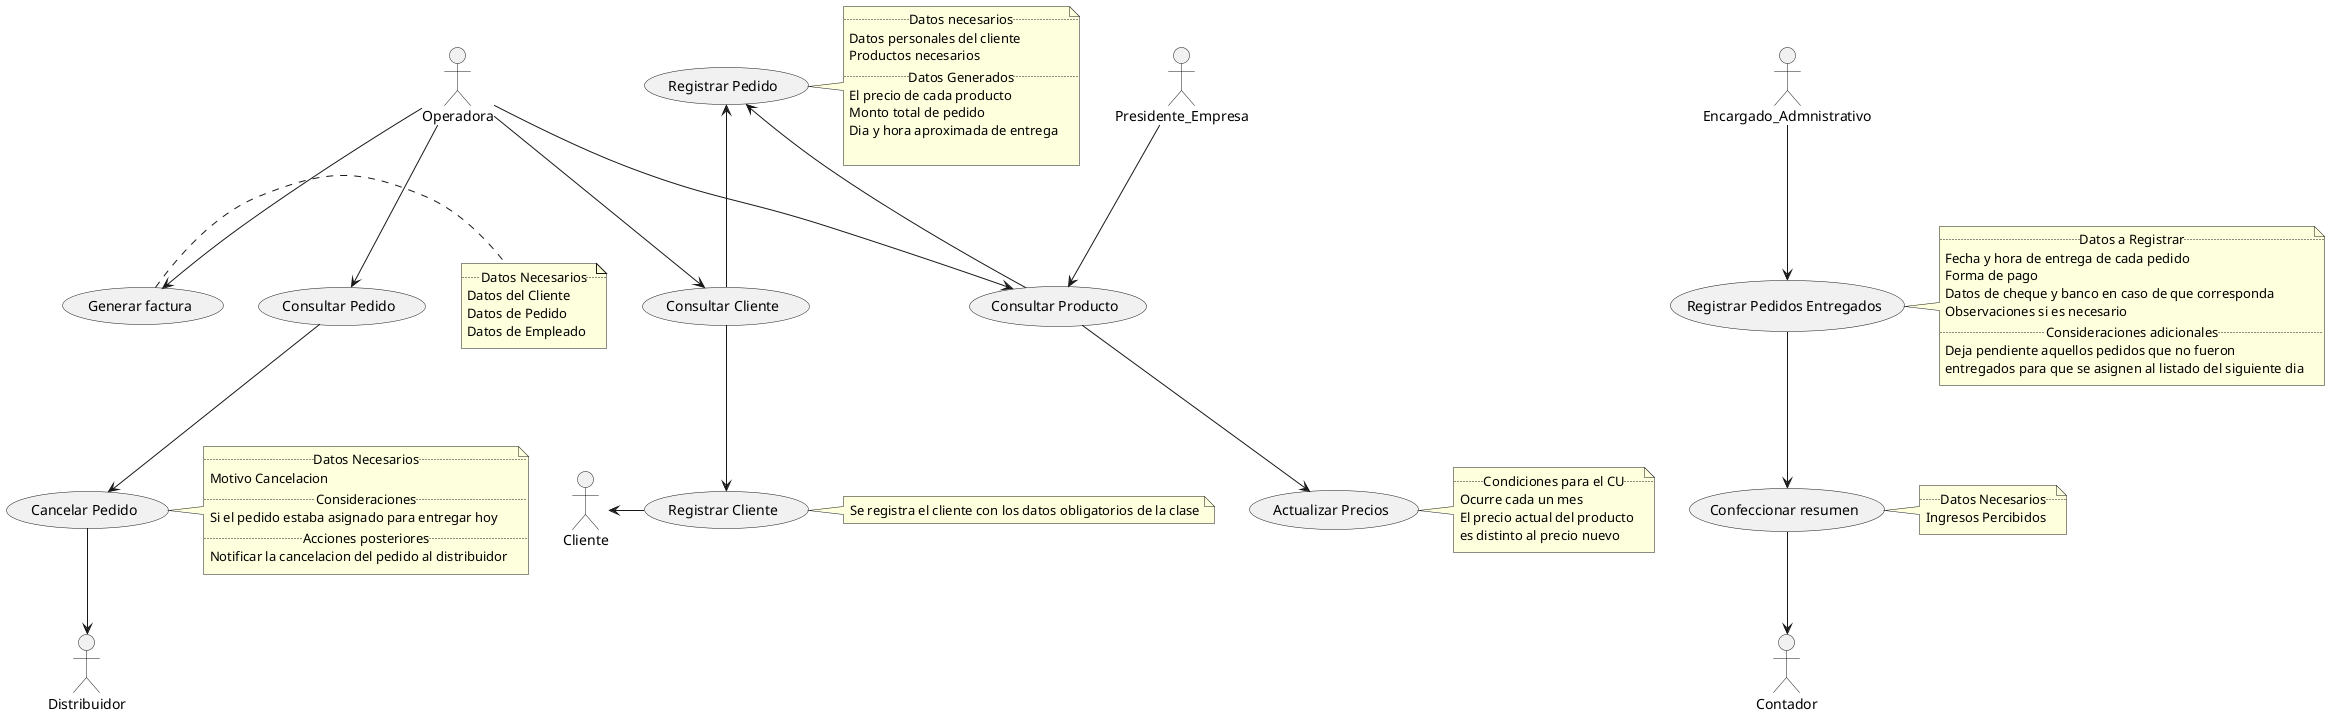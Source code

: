 @startuml Casos-de-Uso

actor Cliente as C
actor Operadora as O
actor Distribuidor as D
actor Encargado_Admnistrativo as EA
actor Contador as Co
actor Presidente_Empresa as PE

usecase CU1  as "Registrar Pedido"

usecase CU2  as "Registrar Cliente"

usecase CU3  as "Generar factura"

usecase CU4 as "Confeccionar resumen"

usecase CU5 as "Cancelar Pedido"

usecase CU6 as "Registrar Pedidos Entregados"

usecase CU7 as "Actualizar Precios"

usecase CU8 as "Consultar Cliente"

usecase CU9 as "Consultar Producto"

usecase CU10 as "Consultar Pedido"



note right of CU1
    ..Datos necesarios..
    Datos personales del cliente
    Productos necesarios
    ..Datos Generados..
    El precio de cada producto
    Monto total de pedido
    Dia y hora aproximada de entrega

end note

O --> CU9

O --> CU8

CU1 <-- CU8 

CU1 <-- CU9

CU8 --> CU2

CU2 -left-> C

note right of CU2
    Se registra el cliente con los datos obligatorios de la clase
end note


O --> CU3

note right of CU3
    ..Datos Necesarios..
    Datos del Cliente
    Datos de Pedido
    Datos de Empleado
end note

EA --> CU6

note right of CU6
    ..Datos a Registrar..
    Fecha y hora de entrega de cada pedido
    Forma de pago
    Datos de cheque y banco en caso de que corresponda
    Observaciones si es necesario
    ..Consideraciones adicionales..
    Deja pendiente aquellos pedidos que no fueron
    entregados para que se asignen al listado del siguiente dia
end note

CU6 --> CU4

note right of CU4
    ..Datos Necesarios..
    Ingresos Percibidos
end note

O --> CU10

CU10 --> CU5

note right of CU5
    ..Datos Necesarios..
    Motivo Cancelacion
    ..Consideraciones..
    Si el pedido estaba asignado para entregar hoy
    ..Acciones posteriores..
    Notificar la cancelacion del pedido al distribuidor
end note

D <-up- CU5

PE --> CU9

CU9 --> CU7

note right of CU7
    ..Condiciones para el CU..
    Ocurre cada un mes
    El precio actual del producto
    es distinto al precio nuevo
end note

CU4 --> Co
@enduml